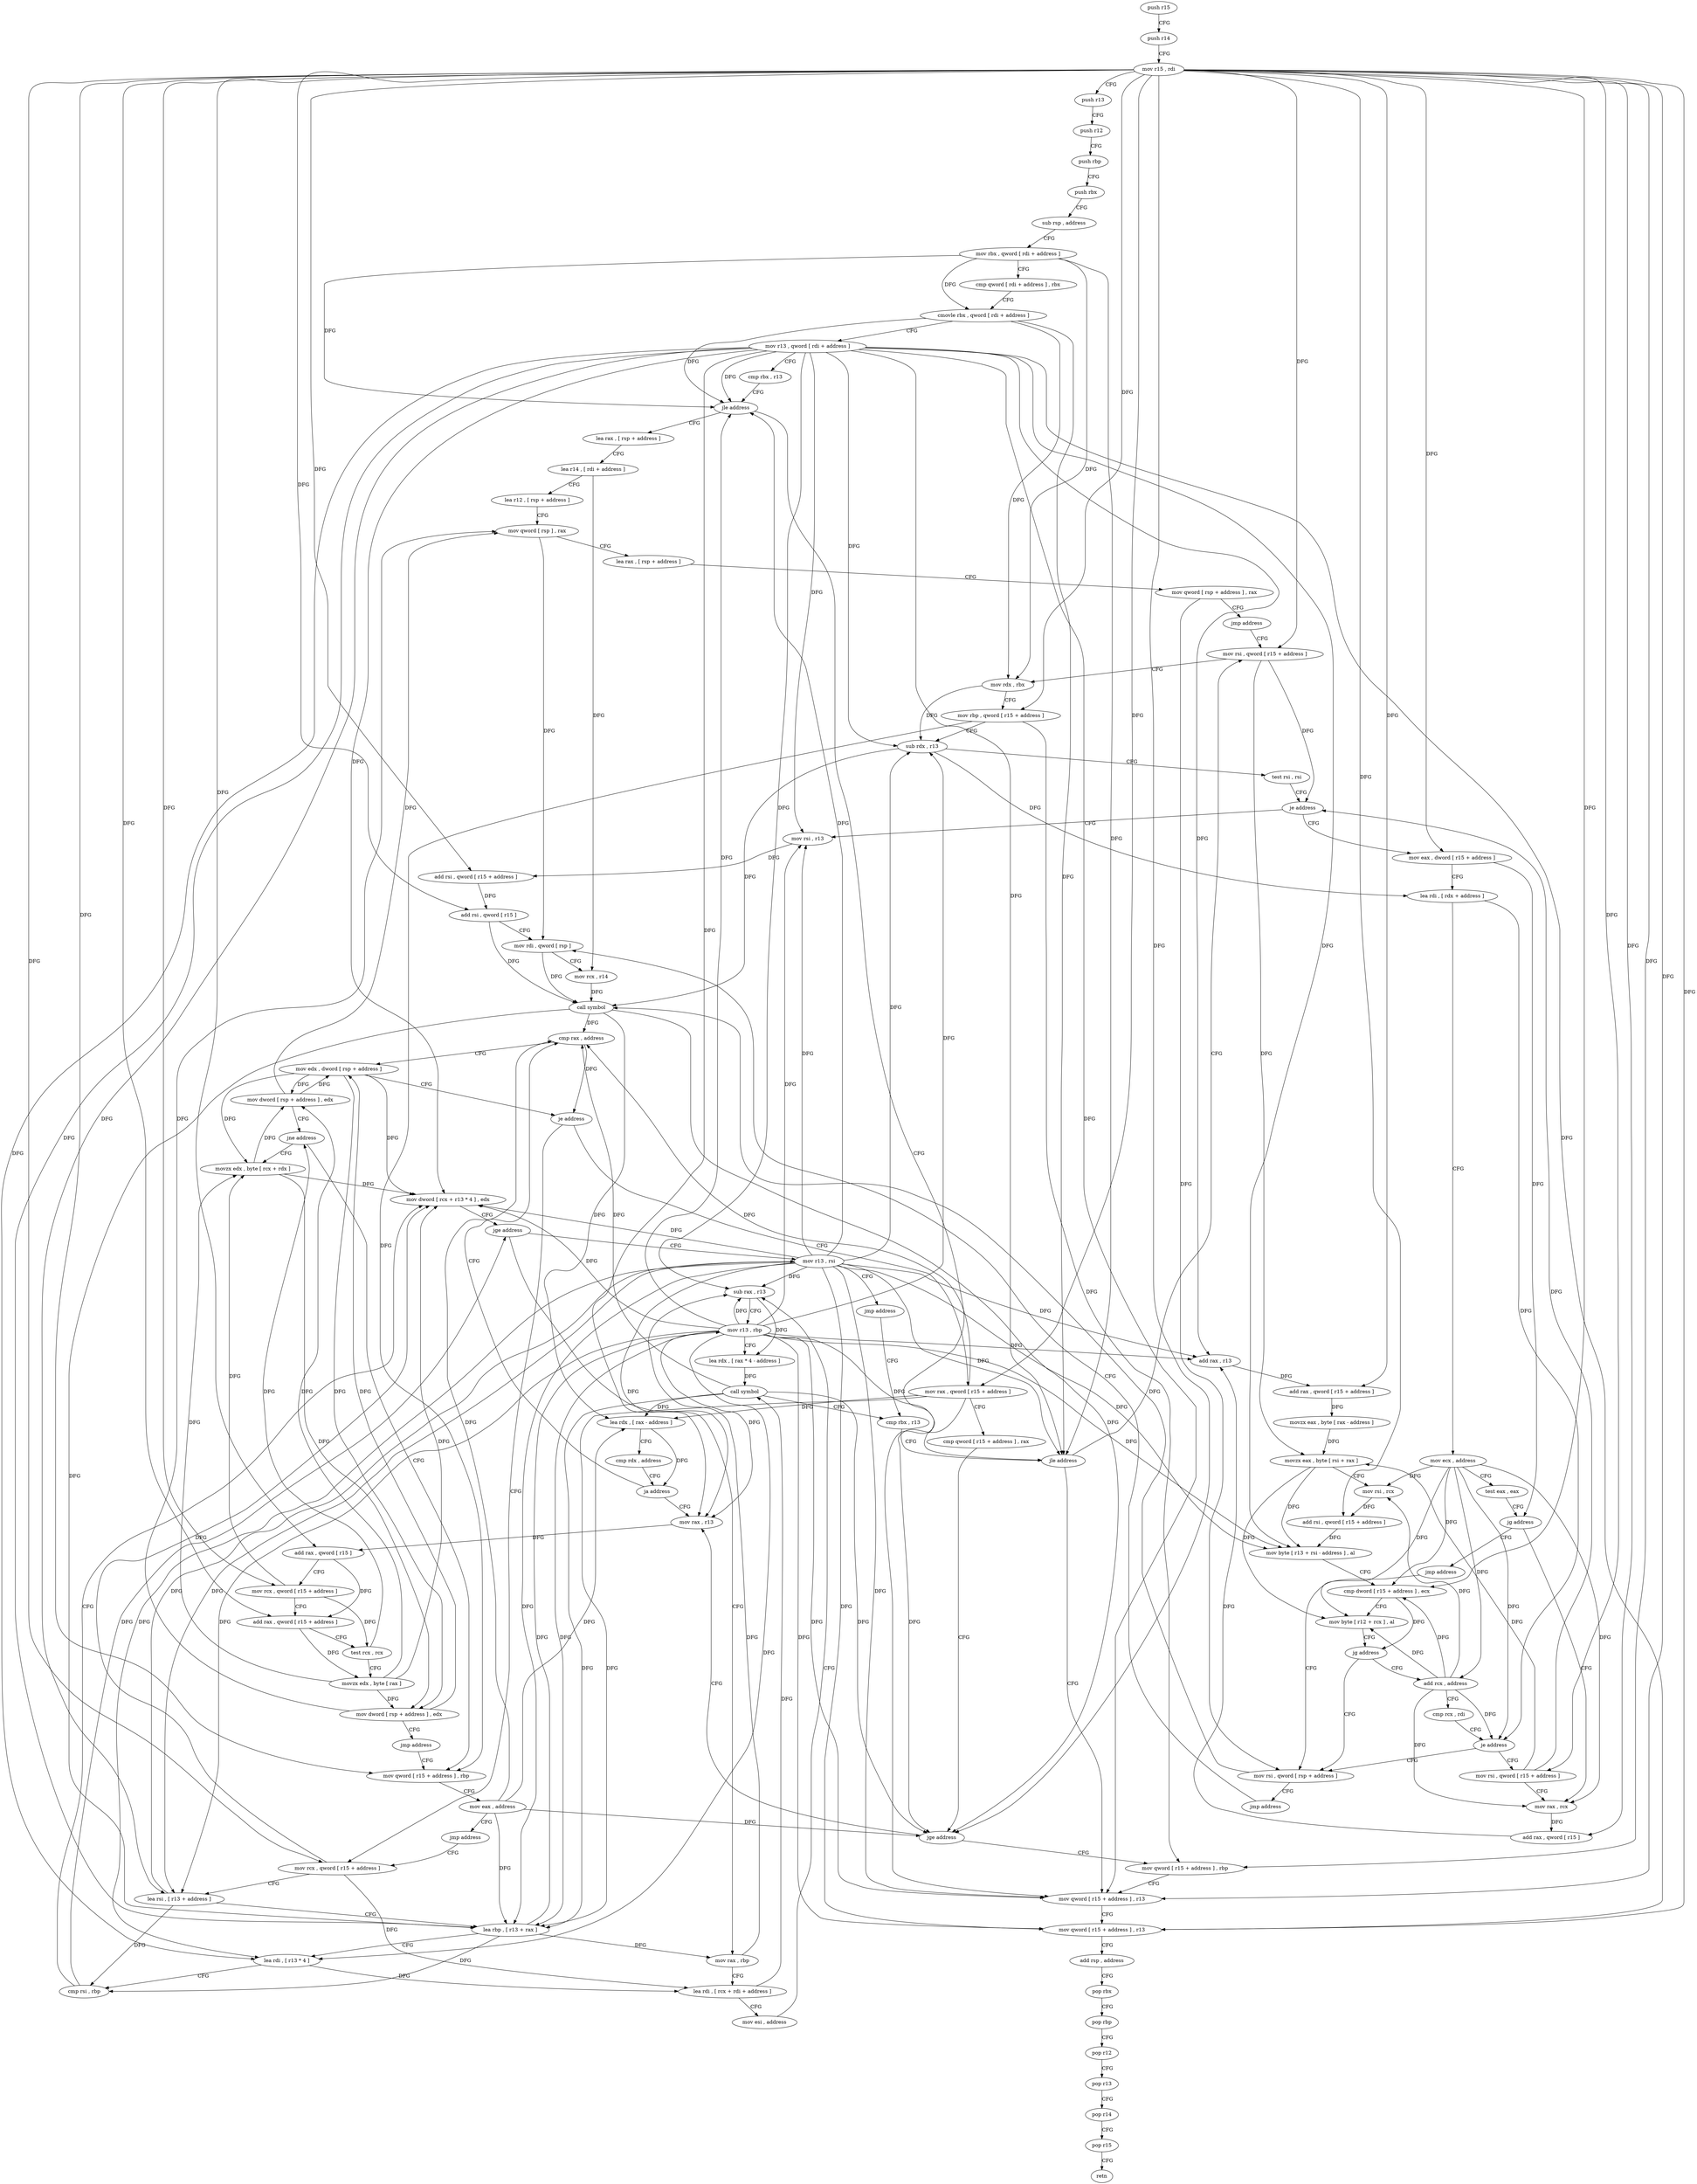 digraph "func" {
"4236064" [label = "push r15" ]
"4236066" [label = "push r14" ]
"4236068" [label = "mov r15 , rdi" ]
"4236071" [label = "push r13" ]
"4236073" [label = "push r12" ]
"4236075" [label = "push rbp" ]
"4236076" [label = "push rbx" ]
"4236077" [label = "sub rsp , address" ]
"4236081" [label = "mov rbx , qword [ rdi + address ]" ]
"4236085" [label = "cmp qword [ rdi + address ] , rbx" ]
"4236089" [label = "cmovle rbx , qword [ rdi + address ]" ]
"4236094" [label = "mov r13 , qword [ rdi + address ]" ]
"4236098" [label = "cmp rbx , r13" ]
"4236101" [label = "jle address" ]
"4236446" [label = "mov qword [ r15 + address ] , r13" ]
"4236107" [label = "lea rax , [ rsp + address ]" ]
"4236450" [label = "mov qword [ r15 + address ] , r13" ]
"4236454" [label = "add rsp , address" ]
"4236458" [label = "pop rbx" ]
"4236459" [label = "pop rbp" ]
"4236460" [label = "pop r12" ]
"4236462" [label = "pop r13" ]
"4236464" [label = "pop r14" ]
"4236466" [label = "pop r15" ]
"4236468" [label = "retn" ]
"4236112" [label = "lea r14 , [ rdi + address ]" ]
"4236116" [label = "lea r12 , [ rsp + address ]" ]
"4236121" [label = "mov qword [ rsp ] , rax" ]
"4236125" [label = "lea rax , [ rsp + address ]" ]
"4236130" [label = "mov qword [ rsp + address ] , rax" ]
"4236135" [label = "jmp address" ]
"4236269" [label = "mov rsi , qword [ r15 + address ]" ]
"4236273" [label = "mov rdx , rbx" ]
"4236276" [label = "mov rbp , qword [ r15 + address ]" ]
"4236280" [label = "sub rdx , r13" ]
"4236283" [label = "test rsi , rsi" ]
"4236286" [label = "je address" ]
"4236144" [label = "mov rsi , r13" ]
"4236292" [label = "mov eax , dword [ r15 + address ]" ]
"4236147" [label = "add rsi , qword [ r15 + address ]" ]
"4236151" [label = "add rsi , qword [ r15 ]" ]
"4236154" [label = "mov rdi , qword [ rsp ]" ]
"4236299" [label = "lea rdi , [ rdx + address ]" ]
"4236303" [label = "mov ecx , address" ]
"4236308" [label = "test eax , eax" ]
"4236310" [label = "jg address" ]
"4236333" [label = "mov rax , rcx" ]
"4236312" [label = "jmp address" ]
"4236392" [label = "mov rax , r13" ]
"4236395" [label = "add rax , qword [ r15 ]" ]
"4236398" [label = "mov rcx , qword [ r15 + address ]" ]
"4236402" [label = "add rax , qword [ r15 + address ]" ]
"4236406" [label = "test rcx , rcx" ]
"4236409" [label = "movzx edx , byte [ rax ]" ]
"4236412" [label = "mov dword [ rsp + address ] , edx" ]
"4236416" [label = "jne address" ]
"4236480" [label = "movzx edx , byte [ rcx + rdx ]" ]
"4236418" [label = "mov qword [ r15 + address ] , rbp" ]
"4236180" [label = "cmp rax , address" ]
"4236184" [label = "mov edx , dword [ rsp + address ]" ]
"4236188" [label = "je address" ]
"4236432" [label = "mov rax , qword [ r15 + address ]" ]
"4236194" [label = "mov rcx , qword [ r15 + address ]" ]
"4236336" [label = "add rax , qword [ r15 ]" ]
"4236339" [label = "add rax , r13" ]
"4236342" [label = "add rax , qword [ r15 + address ]" ]
"4236346" [label = "movzx eax , byte [ rax - address ]" ]
"4236350" [label = "movzx eax , byte [ rsi + rax ]" ]
"4236354" [label = "mov rsi , rcx" ]
"4236357" [label = "add rsi , qword [ r15 + address ]" ]
"4236361" [label = "mov byte [ r13 + rsi - address ] , al" ]
"4236366" [label = "cmp dword [ r15 + address ] , ecx" ]
"4236373" [label = "mov byte [ r12 + rcx ] , al" ]
"4236377" [label = "jg address" ]
"4236320" [label = "add rcx , address" ]
"4236379" [label = "mov rsi , qword [ rsp + address ]" ]
"4236484" [label = "mov dword [ rsp + address ] , edx" ]
"4236488" [label = "jmp address" ]
"4236422" [label = "mov eax , address" ]
"4236427" [label = "jmp address" ]
"4236436" [label = "cmp qword [ r15 + address ] , rax" ]
"4236440" [label = "jge address" ]
"4236442" [label = "mov qword [ r15 + address ] , rbp" ]
"4236198" [label = "lea rsi , [ r13 + address ]" ]
"4236202" [label = "lea rbp , [ r13 + rax ]" ]
"4236207" [label = "lea rdi , [ r13 * 4 ]" ]
"4236215" [label = "cmp rsi , rbp" ]
"4236218" [label = "mov dword [ rcx + r13 * 4 ] , edx" ]
"4236222" [label = "jge address" ]
"4236472" [label = "mov r13 , rsi" ]
"4236228" [label = "mov rax , rbp" ]
"4236324" [label = "cmp rcx , rdi" ]
"4236327" [label = "je address" ]
"4236329" [label = "mov rsi , qword [ r15 + address ]" ]
"4236384" [label = "jmp address" ]
"4236475" [label = "jmp address" ]
"4236260" [label = "cmp rbx , r13" ]
"4236231" [label = "lea rdi , [ rcx + rdi + address ]" ]
"4236236" [label = "mov esi , address" ]
"4236241" [label = "sub rax , r13" ]
"4236244" [label = "mov r13 , rbp" ]
"4236247" [label = "lea rdx , [ rax * 4 - address ]" ]
"4236255" [label = "call symbol" ]
"4236158" [label = "mov rcx , r14" ]
"4236161" [label = "call symbol" ]
"4236166" [label = "lea rdx , [ rax - address ]" ]
"4236170" [label = "cmp rdx , address" ]
"4236174" [label = "ja address" ]
"4236263" [label = "jle address" ]
"4236064" -> "4236066" [ label = "CFG" ]
"4236066" -> "4236068" [ label = "CFG" ]
"4236068" -> "4236071" [ label = "CFG" ]
"4236068" -> "4236446" [ label = "DFG" ]
"4236068" -> "4236450" [ label = "DFG" ]
"4236068" -> "4236269" [ label = "DFG" ]
"4236068" -> "4236276" [ label = "DFG" ]
"4236068" -> "4236147" [ label = "DFG" ]
"4236068" -> "4236151" [ label = "DFG" ]
"4236068" -> "4236292" [ label = "DFG" ]
"4236068" -> "4236336" [ label = "DFG" ]
"4236068" -> "4236342" [ label = "DFG" ]
"4236068" -> "4236357" [ label = "DFG" ]
"4236068" -> "4236366" [ label = "DFG" ]
"4236068" -> "4236395" [ label = "DFG" ]
"4236068" -> "4236398" [ label = "DFG" ]
"4236068" -> "4236402" [ label = "DFG" ]
"4236068" -> "4236418" [ label = "DFG" ]
"4236068" -> "4236432" [ label = "DFG" ]
"4236068" -> "4236440" [ label = "DFG" ]
"4236068" -> "4236194" [ label = "DFG" ]
"4236068" -> "4236329" [ label = "DFG" ]
"4236068" -> "4236442" [ label = "DFG" ]
"4236071" -> "4236073" [ label = "CFG" ]
"4236073" -> "4236075" [ label = "CFG" ]
"4236075" -> "4236076" [ label = "CFG" ]
"4236076" -> "4236077" [ label = "CFG" ]
"4236077" -> "4236081" [ label = "CFG" ]
"4236081" -> "4236085" [ label = "CFG" ]
"4236081" -> "4236089" [ label = "DFG" ]
"4236081" -> "4236101" [ label = "DFG" ]
"4236081" -> "4236273" [ label = "DFG" ]
"4236081" -> "4236263" [ label = "DFG" ]
"4236085" -> "4236089" [ label = "CFG" ]
"4236089" -> "4236094" [ label = "CFG" ]
"4236089" -> "4236101" [ label = "DFG" ]
"4236089" -> "4236273" [ label = "DFG" ]
"4236089" -> "4236263" [ label = "DFG" ]
"4236094" -> "4236098" [ label = "CFG" ]
"4236094" -> "4236101" [ label = "DFG" ]
"4236094" -> "4236446" [ label = "DFG" ]
"4236094" -> "4236450" [ label = "DFG" ]
"4236094" -> "4236280" [ label = "DFG" ]
"4236094" -> "4236144" [ label = "DFG" ]
"4236094" -> "4236339" [ label = "DFG" ]
"4236094" -> "4236361" [ label = "DFG" ]
"4236094" -> "4236392" [ label = "DFG" ]
"4236094" -> "4236198" [ label = "DFG" ]
"4236094" -> "4236202" [ label = "DFG" ]
"4236094" -> "4236207" [ label = "DFG" ]
"4236094" -> "4236218" [ label = "DFG" ]
"4236094" -> "4236241" [ label = "DFG" ]
"4236094" -> "4236263" [ label = "DFG" ]
"4236098" -> "4236101" [ label = "CFG" ]
"4236101" -> "4236446" [ label = "CFG" ]
"4236101" -> "4236107" [ label = "CFG" ]
"4236446" -> "4236450" [ label = "CFG" ]
"4236107" -> "4236112" [ label = "CFG" ]
"4236450" -> "4236454" [ label = "CFG" ]
"4236454" -> "4236458" [ label = "CFG" ]
"4236458" -> "4236459" [ label = "CFG" ]
"4236459" -> "4236460" [ label = "CFG" ]
"4236460" -> "4236462" [ label = "CFG" ]
"4236462" -> "4236464" [ label = "CFG" ]
"4236464" -> "4236466" [ label = "CFG" ]
"4236466" -> "4236468" [ label = "CFG" ]
"4236112" -> "4236116" [ label = "CFG" ]
"4236112" -> "4236158" [ label = "DFG" ]
"4236116" -> "4236121" [ label = "CFG" ]
"4236121" -> "4236125" [ label = "CFG" ]
"4236121" -> "4236154" [ label = "DFG" ]
"4236125" -> "4236130" [ label = "CFG" ]
"4236130" -> "4236135" [ label = "CFG" ]
"4236130" -> "4236379" [ label = "DFG" ]
"4236135" -> "4236269" [ label = "CFG" ]
"4236269" -> "4236273" [ label = "CFG" ]
"4236269" -> "4236286" [ label = "DFG" ]
"4236269" -> "4236350" [ label = "DFG" ]
"4236273" -> "4236276" [ label = "CFG" ]
"4236273" -> "4236280" [ label = "DFG" ]
"4236276" -> "4236280" [ label = "CFG" ]
"4236276" -> "4236418" [ label = "DFG" ]
"4236276" -> "4236442" [ label = "DFG" ]
"4236280" -> "4236283" [ label = "CFG" ]
"4236280" -> "4236299" [ label = "DFG" ]
"4236280" -> "4236161" [ label = "DFG" ]
"4236283" -> "4236286" [ label = "CFG" ]
"4236286" -> "4236144" [ label = "CFG" ]
"4236286" -> "4236292" [ label = "CFG" ]
"4236144" -> "4236147" [ label = "DFG" ]
"4236292" -> "4236299" [ label = "CFG" ]
"4236292" -> "4236310" [ label = "DFG" ]
"4236147" -> "4236151" [ label = "DFG" ]
"4236151" -> "4236154" [ label = "CFG" ]
"4236151" -> "4236161" [ label = "DFG" ]
"4236154" -> "4236158" [ label = "CFG" ]
"4236154" -> "4236161" [ label = "DFG" ]
"4236299" -> "4236303" [ label = "CFG" ]
"4236299" -> "4236327" [ label = "DFG" ]
"4236303" -> "4236308" [ label = "CFG" ]
"4236303" -> "4236333" [ label = "DFG" ]
"4236303" -> "4236354" [ label = "DFG" ]
"4236303" -> "4236366" [ label = "DFG" ]
"4236303" -> "4236373" [ label = "DFG" ]
"4236303" -> "4236320" [ label = "DFG" ]
"4236303" -> "4236327" [ label = "DFG" ]
"4236308" -> "4236310" [ label = "CFG" ]
"4236310" -> "4236333" [ label = "CFG" ]
"4236310" -> "4236312" [ label = "CFG" ]
"4236333" -> "4236336" [ label = "DFG" ]
"4236312" -> "4236379" [ label = "CFG" ]
"4236392" -> "4236395" [ label = "DFG" ]
"4236395" -> "4236398" [ label = "CFG" ]
"4236395" -> "4236402" [ label = "DFG" ]
"4236398" -> "4236402" [ label = "CFG" ]
"4236398" -> "4236406" [ label = "DFG" ]
"4236398" -> "4236480" [ label = "DFG" ]
"4236402" -> "4236406" [ label = "CFG" ]
"4236402" -> "4236409" [ label = "DFG" ]
"4236406" -> "4236409" [ label = "CFG" ]
"4236406" -> "4236416" [ label = "DFG" ]
"4236409" -> "4236412" [ label = "DFG" ]
"4236409" -> "4236480" [ label = "DFG" ]
"4236409" -> "4236484" [ label = "DFG" ]
"4236409" -> "4236218" [ label = "DFG" ]
"4236412" -> "4236416" [ label = "CFG" ]
"4236412" -> "4236121" [ label = "DFG" ]
"4236412" -> "4236184" [ label = "DFG" ]
"4236416" -> "4236480" [ label = "CFG" ]
"4236416" -> "4236418" [ label = "CFG" ]
"4236480" -> "4236484" [ label = "DFG" ]
"4236480" -> "4236412" [ label = "DFG" ]
"4236480" -> "4236218" [ label = "DFG" ]
"4236418" -> "4236422" [ label = "CFG" ]
"4236180" -> "4236184" [ label = "CFG" ]
"4236180" -> "4236188" [ label = "DFG" ]
"4236184" -> "4236188" [ label = "CFG" ]
"4236184" -> "4236412" [ label = "DFG" ]
"4236184" -> "4236480" [ label = "DFG" ]
"4236184" -> "4236484" [ label = "DFG" ]
"4236184" -> "4236218" [ label = "DFG" ]
"4236188" -> "4236432" [ label = "CFG" ]
"4236188" -> "4236194" [ label = "CFG" ]
"4236432" -> "4236436" [ label = "CFG" ]
"4236432" -> "4236166" [ label = "DFG" ]
"4236432" -> "4236180" [ label = "DFG" ]
"4236432" -> "4236440" [ label = "DFG" ]
"4236432" -> "4236202" [ label = "DFG" ]
"4236194" -> "4236198" [ label = "CFG" ]
"4236194" -> "4236218" [ label = "DFG" ]
"4236194" -> "4236231" [ label = "DFG" ]
"4236336" -> "4236339" [ label = "DFG" ]
"4236339" -> "4236342" [ label = "DFG" ]
"4236342" -> "4236346" [ label = "DFG" ]
"4236346" -> "4236350" [ label = "DFG" ]
"4236350" -> "4236354" [ label = "CFG" ]
"4236350" -> "4236361" [ label = "DFG" ]
"4236350" -> "4236373" [ label = "DFG" ]
"4236354" -> "4236357" [ label = "DFG" ]
"4236357" -> "4236361" [ label = "DFG" ]
"4236361" -> "4236366" [ label = "CFG" ]
"4236366" -> "4236373" [ label = "CFG" ]
"4236366" -> "4236377" [ label = "DFG" ]
"4236373" -> "4236377" [ label = "CFG" ]
"4236377" -> "4236320" [ label = "CFG" ]
"4236377" -> "4236379" [ label = "CFG" ]
"4236320" -> "4236324" [ label = "CFG" ]
"4236320" -> "4236333" [ label = "DFG" ]
"4236320" -> "4236354" [ label = "DFG" ]
"4236320" -> "4236366" [ label = "DFG" ]
"4236320" -> "4236373" [ label = "DFG" ]
"4236320" -> "4236327" [ label = "DFG" ]
"4236379" -> "4236384" [ label = "CFG" ]
"4236379" -> "4236161" [ label = "DFG" ]
"4236484" -> "4236488" [ label = "CFG" ]
"4236484" -> "4236121" [ label = "DFG" ]
"4236484" -> "4236184" [ label = "DFG" ]
"4236488" -> "4236418" [ label = "CFG" ]
"4236422" -> "4236427" [ label = "CFG" ]
"4236422" -> "4236166" [ label = "DFG" ]
"4236422" -> "4236180" [ label = "DFG" ]
"4236422" -> "4236440" [ label = "DFG" ]
"4236422" -> "4236202" [ label = "DFG" ]
"4236427" -> "4236194" [ label = "CFG" ]
"4236436" -> "4236440" [ label = "CFG" ]
"4236440" -> "4236392" [ label = "CFG" ]
"4236440" -> "4236442" [ label = "CFG" ]
"4236442" -> "4236446" [ label = "CFG" ]
"4236198" -> "4236202" [ label = "CFG" ]
"4236198" -> "4236215" [ label = "DFG" ]
"4236198" -> "4236472" [ label = "DFG" ]
"4236202" -> "4236207" [ label = "CFG" ]
"4236202" -> "4236215" [ label = "DFG" ]
"4236202" -> "4236228" [ label = "DFG" ]
"4236202" -> "4236244" [ label = "DFG" ]
"4236207" -> "4236215" [ label = "CFG" ]
"4236207" -> "4236231" [ label = "DFG" ]
"4236215" -> "4236218" [ label = "CFG" ]
"4236215" -> "4236222" [ label = "DFG" ]
"4236218" -> "4236222" [ label = "CFG" ]
"4236222" -> "4236472" [ label = "CFG" ]
"4236222" -> "4236228" [ label = "CFG" ]
"4236472" -> "4236475" [ label = "CFG" ]
"4236472" -> "4236101" [ label = "DFG" ]
"4236472" -> "4236446" [ label = "DFG" ]
"4236472" -> "4236450" [ label = "DFG" ]
"4236472" -> "4236280" [ label = "DFG" ]
"4236472" -> "4236144" [ label = "DFG" ]
"4236472" -> "4236339" [ label = "DFG" ]
"4236472" -> "4236392" [ label = "DFG" ]
"4236472" -> "4236198" [ label = "DFG" ]
"4236472" -> "4236207" [ label = "DFG" ]
"4236472" -> "4236361" [ label = "DFG" ]
"4236472" -> "4236202" [ label = "DFG" ]
"4236472" -> "4236218" [ label = "DFG" ]
"4236472" -> "4236241" [ label = "DFG" ]
"4236472" -> "4236263" [ label = "DFG" ]
"4236228" -> "4236231" [ label = "CFG" ]
"4236228" -> "4236241" [ label = "DFG" ]
"4236324" -> "4236327" [ label = "CFG" ]
"4236327" -> "4236379" [ label = "CFG" ]
"4236327" -> "4236329" [ label = "CFG" ]
"4236329" -> "4236333" [ label = "CFG" ]
"4236329" -> "4236286" [ label = "DFG" ]
"4236329" -> "4236350" [ label = "DFG" ]
"4236384" -> "4236154" [ label = "CFG" ]
"4236475" -> "4236260" [ label = "CFG" ]
"4236260" -> "4236263" [ label = "CFG" ]
"4236231" -> "4236236" [ label = "CFG" ]
"4236231" -> "4236255" [ label = "DFG" ]
"4236236" -> "4236241" [ label = "CFG" ]
"4236241" -> "4236244" [ label = "CFG" ]
"4236241" -> "4236247" [ label = "DFG" ]
"4236244" -> "4236247" [ label = "CFG" ]
"4236244" -> "4236101" [ label = "DFG" ]
"4236244" -> "4236446" [ label = "DFG" ]
"4236244" -> "4236450" [ label = "DFG" ]
"4236244" -> "4236280" [ label = "DFG" ]
"4236244" -> "4236144" [ label = "DFG" ]
"4236244" -> "4236339" [ label = "DFG" ]
"4236244" -> "4236392" [ label = "DFG" ]
"4236244" -> "4236198" [ label = "DFG" ]
"4236244" -> "4236207" [ label = "DFG" ]
"4236244" -> "4236241" [ label = "DFG" ]
"4236244" -> "4236361" [ label = "DFG" ]
"4236244" -> "4236202" [ label = "DFG" ]
"4236244" -> "4236218" [ label = "DFG" ]
"4236244" -> "4236263" [ label = "DFG" ]
"4236247" -> "4236255" [ label = "DFG" ]
"4236255" -> "4236260" [ label = "CFG" ]
"4236255" -> "4236166" [ label = "DFG" ]
"4236255" -> "4236180" [ label = "DFG" ]
"4236255" -> "4236440" [ label = "DFG" ]
"4236255" -> "4236202" [ label = "DFG" ]
"4236158" -> "4236161" [ label = "DFG" ]
"4236161" -> "4236166" [ label = "DFG" ]
"4236161" -> "4236180" [ label = "DFG" ]
"4236161" -> "4236440" [ label = "DFG" ]
"4236161" -> "4236202" [ label = "DFG" ]
"4236166" -> "4236170" [ label = "CFG" ]
"4236166" -> "4236174" [ label = "DFG" ]
"4236170" -> "4236174" [ label = "CFG" ]
"4236174" -> "4236392" [ label = "CFG" ]
"4236174" -> "4236180" [ label = "CFG" ]
"4236263" -> "4236446" [ label = "CFG" ]
"4236263" -> "4236269" [ label = "CFG" ]
}
